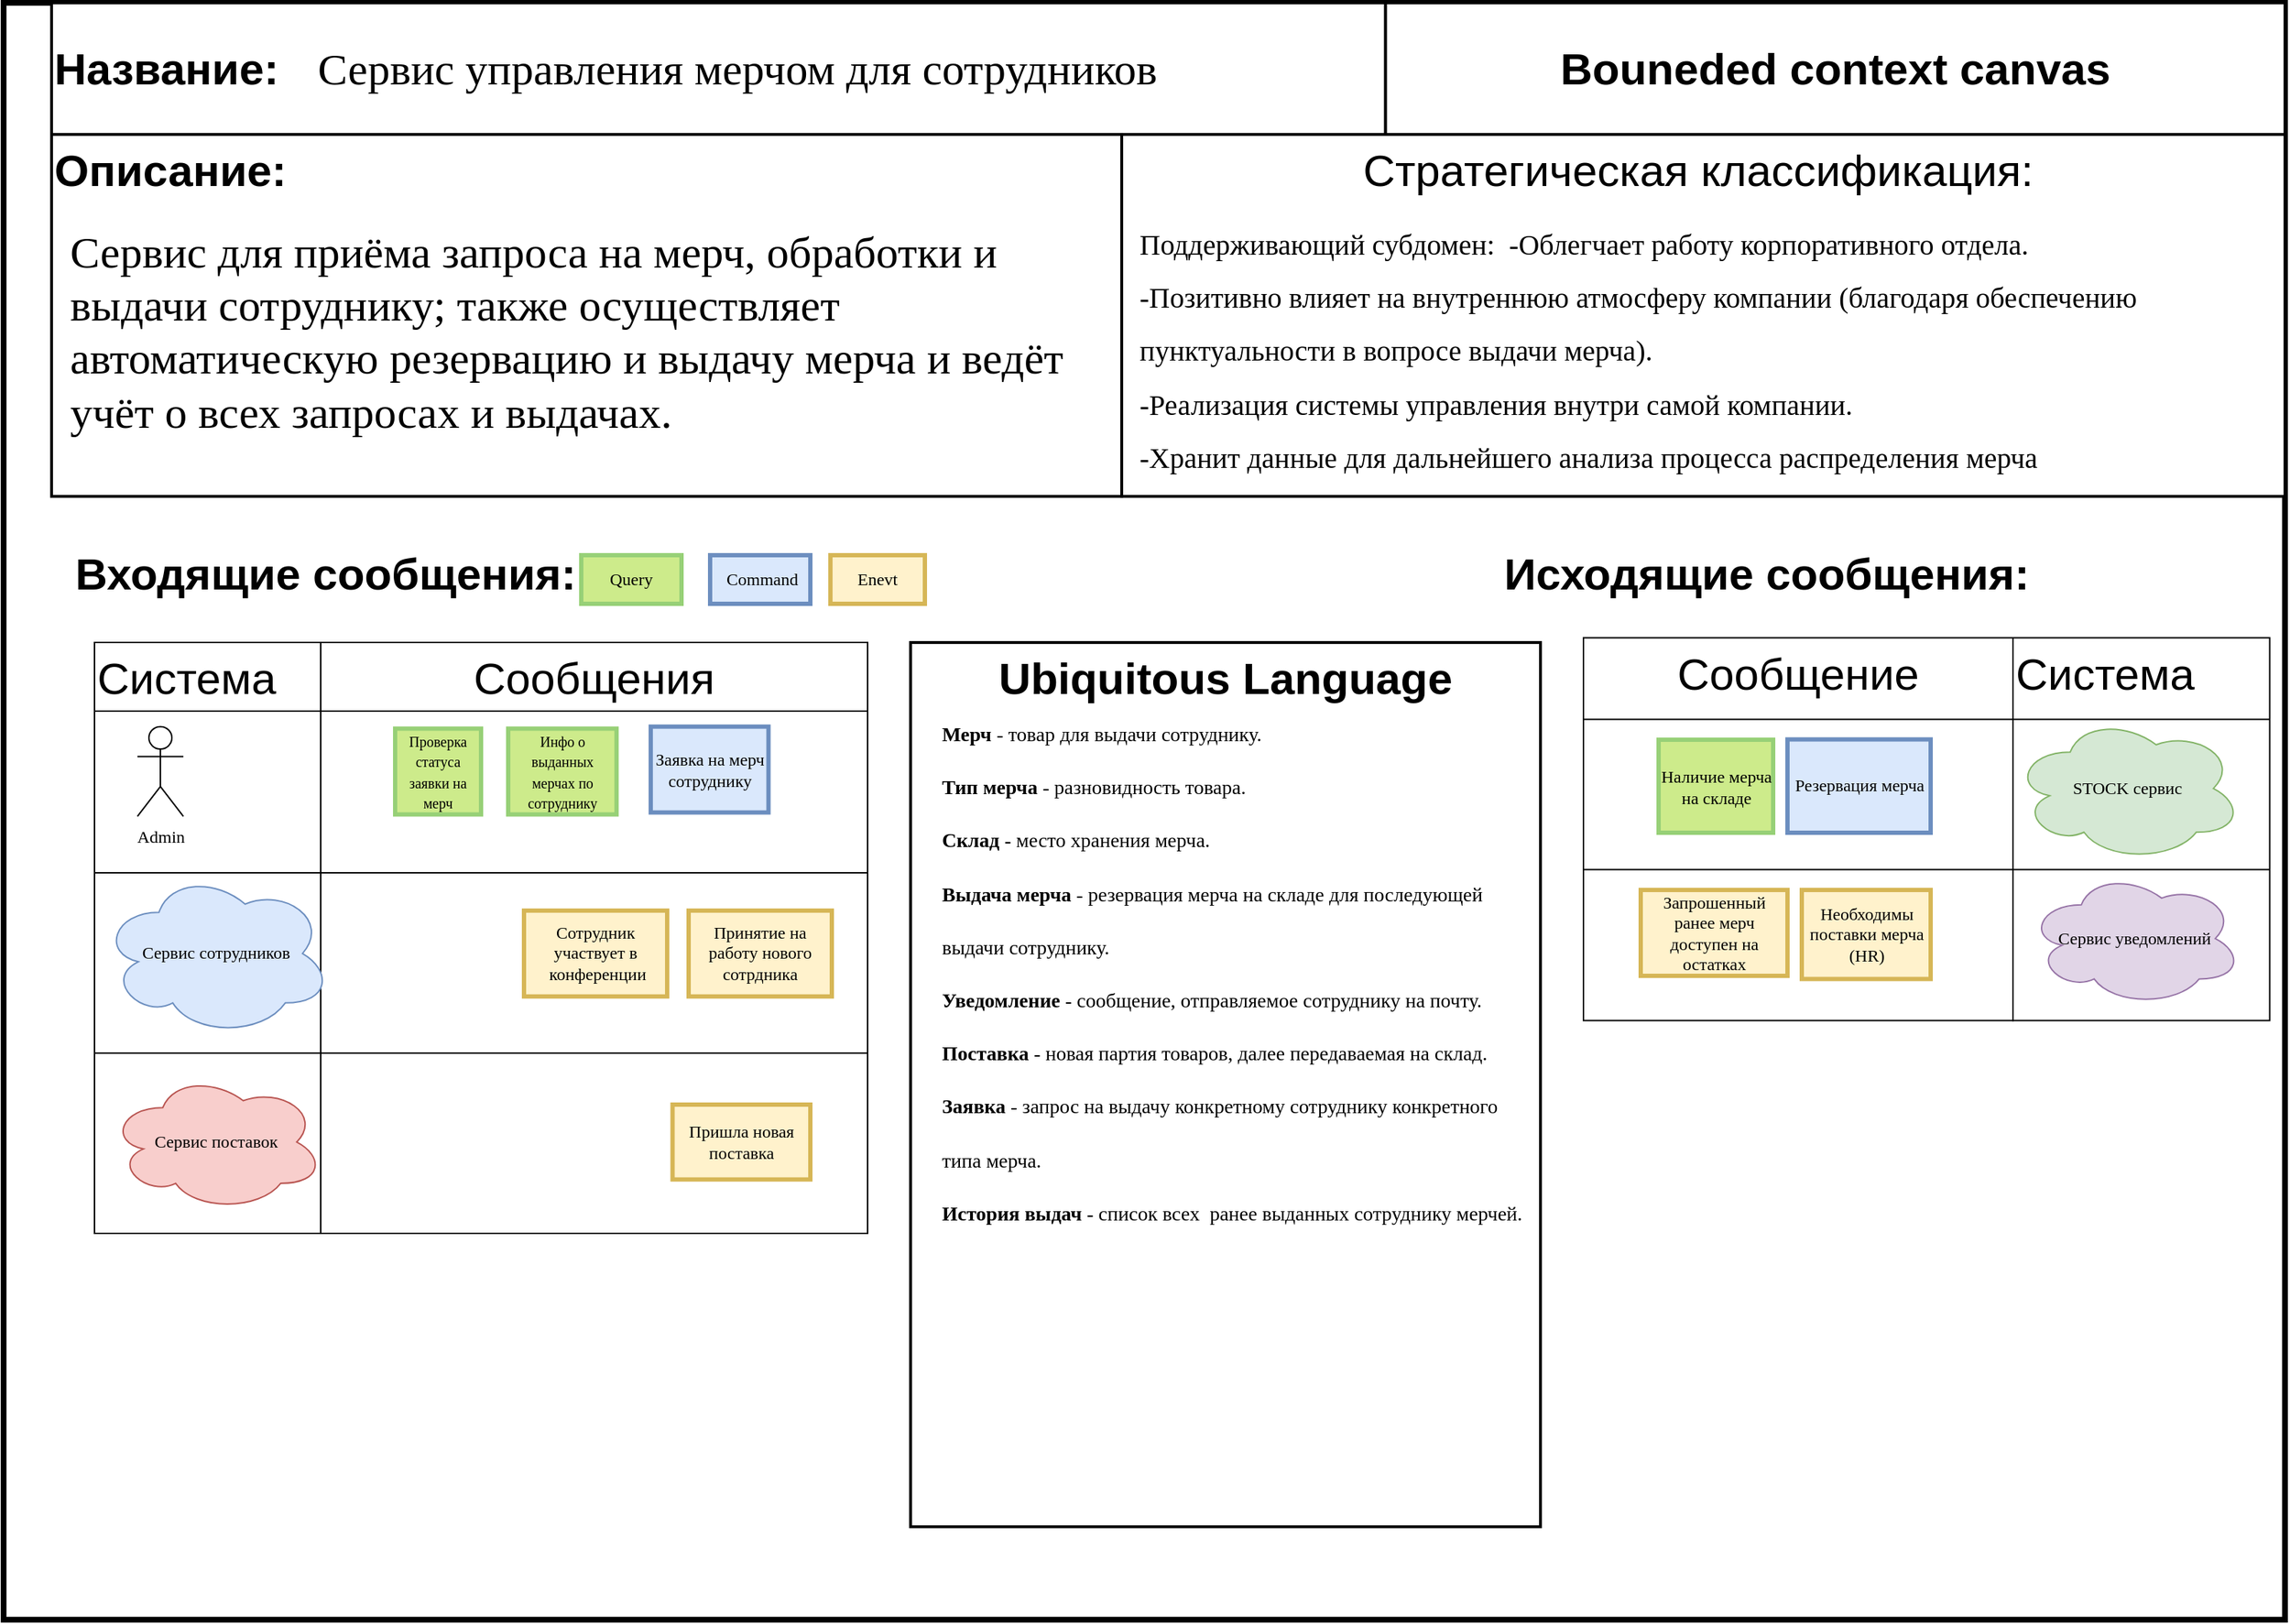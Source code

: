 <mxfile version="15.4.0" type="device"><diagram id="8OFZhzmo89h2vflNufuO" name="Page-1"><mxGraphModel dx="1841" dy="960" grid="1" gridSize="10" guides="1" tooltips="1" connect="1" arrows="1" fold="1" page="1" pageScale="1" pageWidth="827" pageHeight="1169" math="0" shadow="0"><root><mxCell id="0"/><mxCell id="1" parent="0"/><mxCell id="C2i8B1bdvemPvVyp_Ss8-22" value="" style="group;fontFamily=Comic Sans MS;" parent="1" vertex="1" connectable="0"><mxGeometry x="200" y="10" width="1440" height="1130" as="geometry"/></mxCell><mxCell id="C2i8B1bdvemPvVyp_Ss8-21" value="" style="group" parent="C2i8B1bdvemPvVyp_Ss8-22" vertex="1" connectable="0"><mxGeometry x="-100" width="1540" height="1130" as="geometry"/></mxCell><mxCell id="C2i8B1bdvemPvVyp_Ss8-2" value="" style="rounded=0;whiteSpace=wrap;html=1;strokeWidth=4;glass=0;shadow=0;sketch=0;" parent="C2i8B1bdvemPvVyp_Ss8-21" vertex="1"><mxGeometry x="-53.472" width="1593.472" height="1130.0" as="geometry"/></mxCell><mxCell id="C2i8B1bdvemPvVyp_Ss8-14" value="&lt;b&gt;Входящие сообщения:&lt;/b&gt;" style="text;html=1;strokeColor=none;fillColor=none;align=center;verticalAlign=middle;whiteSpace=wrap;rounded=0;shadow=0;glass=0;sketch=0;fontSize=31;" parent="C2i8B1bdvemPvVyp_Ss8-21" vertex="1"><mxGeometry x="-21.386" y="380.002" width="385" height="38.033" as="geometry"/></mxCell><mxCell id="C2i8B1bdvemPvVyp_Ss8-23" value="" style="shape=table;html=1;whiteSpace=wrap;startSize=0;container=1;collapsible=0;childLayout=tableLayout;rounded=0;shadow=0;glass=0;sketch=0;fontSize=31;strokeColor=default;strokeWidth=1;align=left;verticalAlign=top;flipH=1;" parent="C2i8B1bdvemPvVyp_Ss8-21" vertex="1"><mxGeometry x="10" y="447.06" width="540" height="412.94" as="geometry"/></mxCell><mxCell id="C2i8B1bdvemPvVyp_Ss8-24" value="" style="shape=partialRectangle;html=1;whiteSpace=wrap;collapsible=0;dropTarget=0;pointerEvents=0;fillColor=none;top=0;left=0;bottom=0;right=0;points=[[0,0.5],[1,0.5]];portConstraint=eastwest;rounded=0;shadow=0;glass=0;sketch=0;fontSize=31;strokeColor=default;strokeWidth=2;align=left;verticalAlign=top;" parent="C2i8B1bdvemPvVyp_Ss8-23" vertex="1"><mxGeometry width="540" height="48" as="geometry"/></mxCell><mxCell id="C2i8B1bdvemPvVyp_Ss8-25" value="Система" style="shape=partialRectangle;html=1;whiteSpace=wrap;connectable=0;fillColor=none;top=0;left=0;bottom=0;right=0;overflow=hidden;pointerEvents=1;rounded=0;shadow=0;glass=0;sketch=0;fontSize=31;strokeColor=default;strokeWidth=2;align=left;verticalAlign=top;" parent="C2i8B1bdvemPvVyp_Ss8-24" vertex="1"><mxGeometry width="158" height="48" as="geometry"><mxRectangle width="158" height="48" as="alternateBounds"/></mxGeometry></mxCell><mxCell id="C2i8B1bdvemPvVyp_Ss8-26" value="Сообщения" style="shape=partialRectangle;html=1;whiteSpace=wrap;connectable=0;fillColor=none;top=0;left=0;bottom=0;right=0;overflow=hidden;pointerEvents=1;rounded=0;shadow=0;glass=0;sketch=0;fontSize=31;strokeColor=default;strokeWidth=2;align=center;verticalAlign=top;" parent="C2i8B1bdvemPvVyp_Ss8-24" vertex="1"><mxGeometry x="158" width="382" height="48" as="geometry"><mxRectangle width="382" height="48" as="alternateBounds"/></mxGeometry></mxCell><mxCell id="C2i8B1bdvemPvVyp_Ss8-28" value="" style="shape=partialRectangle;html=1;whiteSpace=wrap;collapsible=0;dropTarget=0;pointerEvents=0;fillColor=none;top=0;left=0;bottom=0;right=0;points=[[0,0.5],[1,0.5]];portConstraint=eastwest;rounded=0;shadow=0;glass=0;sketch=0;fontSize=31;strokeColor=default;strokeWidth=2;align=left;verticalAlign=top;" parent="C2i8B1bdvemPvVyp_Ss8-23" vertex="1"><mxGeometry y="48" width="540" height="113" as="geometry"/></mxCell><mxCell id="C2i8B1bdvemPvVyp_Ss8-29" value="" style="shape=partialRectangle;html=1;whiteSpace=wrap;connectable=0;fillColor=none;top=0;left=0;bottom=0;right=0;overflow=hidden;pointerEvents=1;rounded=0;shadow=0;glass=0;sketch=0;fontSize=31;strokeColor=default;strokeWidth=2;align=left;verticalAlign=top;" parent="C2i8B1bdvemPvVyp_Ss8-28" vertex="1"><mxGeometry width="158" height="113" as="geometry"><mxRectangle width="158" height="113" as="alternateBounds"/></mxGeometry></mxCell><mxCell id="C2i8B1bdvemPvVyp_Ss8-30" value="" style="shape=partialRectangle;html=1;whiteSpace=wrap;connectable=0;fillColor=none;top=0;left=0;bottom=0;right=0;overflow=hidden;pointerEvents=1;rounded=0;shadow=0;glass=0;sketch=0;fontSize=31;strokeColor=default;strokeWidth=2;align=left;verticalAlign=top;" parent="C2i8B1bdvemPvVyp_Ss8-28" vertex="1"><mxGeometry x="158" width="382" height="113" as="geometry"><mxRectangle width="382" height="113" as="alternateBounds"/></mxGeometry></mxCell><mxCell id="C2i8B1bdvemPvVyp_Ss8-32" value="" style="shape=partialRectangle;html=1;whiteSpace=wrap;collapsible=0;dropTarget=0;pointerEvents=0;fillColor=none;top=0;left=0;bottom=0;right=0;points=[[0,0.5],[1,0.5]];portConstraint=eastwest;rounded=0;shadow=0;glass=0;sketch=0;fontSize=31;strokeColor=default;strokeWidth=2;align=left;verticalAlign=top;" parent="C2i8B1bdvemPvVyp_Ss8-23" vertex="1"><mxGeometry y="161" width="540" height="126" as="geometry"/></mxCell><mxCell id="C2i8B1bdvemPvVyp_Ss8-33" value="" style="shape=partialRectangle;html=1;whiteSpace=wrap;connectable=0;fillColor=none;top=0;left=0;bottom=0;right=0;overflow=hidden;pointerEvents=1;rounded=0;shadow=0;glass=0;sketch=0;fontSize=31;strokeColor=default;strokeWidth=2;align=left;verticalAlign=top;" parent="C2i8B1bdvemPvVyp_Ss8-32" vertex="1"><mxGeometry width="158" height="126" as="geometry"><mxRectangle width="158" height="126" as="alternateBounds"/></mxGeometry></mxCell><mxCell id="C2i8B1bdvemPvVyp_Ss8-34" value="" style="shape=partialRectangle;html=1;whiteSpace=wrap;connectable=0;fillColor=none;top=0;left=0;bottom=0;right=0;overflow=hidden;pointerEvents=1;rounded=0;shadow=0;glass=0;sketch=0;fontSize=31;strokeColor=default;strokeWidth=2;align=left;verticalAlign=top;" parent="C2i8B1bdvemPvVyp_Ss8-32" vertex="1"><mxGeometry x="158" width="382" height="126" as="geometry"><mxRectangle width="382" height="126" as="alternateBounds"/></mxGeometry></mxCell><mxCell id="2M9TAOMhykM8dCLTnyua-28" style="shape=partialRectangle;html=1;whiteSpace=wrap;collapsible=0;dropTarget=0;pointerEvents=0;fillColor=none;top=0;left=0;bottom=0;right=0;points=[[0,0.5],[1,0.5]];portConstraint=eastwest;rounded=0;shadow=0;glass=0;sketch=0;fontSize=31;strokeColor=default;strokeWidth=2;align=left;verticalAlign=top;" vertex="1" parent="C2i8B1bdvemPvVyp_Ss8-23"><mxGeometry y="287" width="540" height="126" as="geometry"/></mxCell><mxCell id="2M9TAOMhykM8dCLTnyua-29" style="shape=partialRectangle;html=1;whiteSpace=wrap;connectable=0;fillColor=none;top=0;left=0;bottom=0;right=0;overflow=hidden;pointerEvents=1;rounded=0;shadow=0;glass=0;sketch=0;fontSize=31;strokeColor=default;strokeWidth=2;align=left;verticalAlign=top;" vertex="1" parent="2M9TAOMhykM8dCLTnyua-28"><mxGeometry width="158" height="126" as="geometry"><mxRectangle width="158" height="126" as="alternateBounds"/></mxGeometry></mxCell><mxCell id="2M9TAOMhykM8dCLTnyua-30" style="shape=partialRectangle;html=1;whiteSpace=wrap;connectable=0;fillColor=none;top=0;left=0;bottom=0;right=0;overflow=hidden;pointerEvents=1;rounded=0;shadow=0;glass=0;sketch=0;fontSize=31;strokeColor=default;strokeWidth=2;align=left;verticalAlign=top;" vertex="1" parent="2M9TAOMhykM8dCLTnyua-28"><mxGeometry x="158" width="382" height="126" as="geometry"><mxRectangle width="382" height="126" as="alternateBounds"/></mxGeometry></mxCell><mxCell id="C2i8B1bdvemPvVyp_Ss8-36" value="" style="shape=table;html=1;whiteSpace=wrap;startSize=0;container=1;collapsible=0;childLayout=tableLayout;rounded=0;shadow=0;glass=0;sketch=0;fontSize=31;strokeColor=default;strokeWidth=1;align=left;verticalAlign=top;" parent="C2i8B1bdvemPvVyp_Ss8-21" vertex="1"><mxGeometry x="1050" y="443.74" width="479.31" height="267.52" as="geometry"/></mxCell><mxCell id="C2i8B1bdvemPvVyp_Ss8-37" value="" style="shape=partialRectangle;html=1;whiteSpace=wrap;collapsible=0;dropTarget=0;pointerEvents=0;fillColor=none;top=0;left=0;bottom=0;right=0;points=[[0,0.5],[1,0.5]];portConstraint=eastwest;rounded=0;shadow=0;glass=0;sketch=0;fontSize=31;strokeColor=default;strokeWidth=2;align=left;verticalAlign=top;" parent="C2i8B1bdvemPvVyp_Ss8-36" vertex="1"><mxGeometry width="479.31" height="57" as="geometry"/></mxCell><mxCell id="C2i8B1bdvemPvVyp_Ss8-38" value="Сообщение" style="shape=partialRectangle;html=1;whiteSpace=wrap;connectable=0;fillColor=none;top=0;left=0;bottom=0;right=0;overflow=hidden;pointerEvents=1;rounded=0;shadow=0;glass=0;sketch=0;fontSize=31;strokeColor=default;strokeWidth=2;align=center;verticalAlign=top;" parent="C2i8B1bdvemPvVyp_Ss8-37" vertex="1"><mxGeometry width="300" height="57" as="geometry"><mxRectangle width="300" height="57" as="alternateBounds"/></mxGeometry></mxCell><mxCell id="C2i8B1bdvemPvVyp_Ss8-39" value="Система" style="shape=partialRectangle;html=1;whiteSpace=wrap;connectable=0;fillColor=none;top=0;left=0;bottom=0;right=0;overflow=hidden;pointerEvents=1;rounded=0;shadow=0;glass=0;sketch=0;fontSize=31;strokeColor=default;strokeWidth=2;align=left;verticalAlign=top;" parent="C2i8B1bdvemPvVyp_Ss8-37" vertex="1"><mxGeometry x="300" width="179" height="57" as="geometry"><mxRectangle width="179" height="57" as="alternateBounds"/></mxGeometry></mxCell><mxCell id="C2i8B1bdvemPvVyp_Ss8-40" value="" style="shape=partialRectangle;html=1;whiteSpace=wrap;collapsible=0;dropTarget=0;pointerEvents=0;fillColor=none;top=0;left=0;bottom=0;right=0;points=[[0,0.5],[1,0.5]];portConstraint=eastwest;rounded=0;shadow=0;glass=0;sketch=0;fontSize=31;strokeColor=default;strokeWidth=2;align=left;verticalAlign=top;" parent="C2i8B1bdvemPvVyp_Ss8-36" vertex="1"><mxGeometry y="57" width="479.31" height="105" as="geometry"/></mxCell><mxCell id="C2i8B1bdvemPvVyp_Ss8-41" value="" style="shape=partialRectangle;html=1;whiteSpace=wrap;connectable=0;fillColor=none;top=0;left=0;bottom=0;right=0;overflow=hidden;pointerEvents=1;rounded=0;shadow=0;glass=0;sketch=0;fontSize=31;strokeColor=default;strokeWidth=2;align=left;verticalAlign=top;" parent="C2i8B1bdvemPvVyp_Ss8-40" vertex="1"><mxGeometry width="300" height="105" as="geometry"><mxRectangle width="300" height="105" as="alternateBounds"/></mxGeometry></mxCell><mxCell id="C2i8B1bdvemPvVyp_Ss8-42" value="" style="shape=partialRectangle;html=1;whiteSpace=wrap;connectable=0;fillColor=none;top=0;left=0;bottom=0;right=0;overflow=hidden;pointerEvents=1;rounded=0;shadow=0;glass=0;sketch=0;fontSize=31;strokeColor=default;strokeWidth=2;align=left;verticalAlign=top;" parent="C2i8B1bdvemPvVyp_Ss8-40" vertex="1"><mxGeometry x="300" width="179" height="105" as="geometry"><mxRectangle width="179" height="105" as="alternateBounds"/></mxGeometry></mxCell><mxCell id="C2i8B1bdvemPvVyp_Ss8-43" value="" style="shape=partialRectangle;html=1;whiteSpace=wrap;collapsible=0;dropTarget=0;pointerEvents=0;fillColor=none;top=0;left=0;bottom=0;right=0;points=[[0,0.5],[1,0.5]];portConstraint=eastwest;rounded=0;shadow=0;glass=0;sketch=0;fontSize=31;strokeColor=default;strokeWidth=2;align=left;verticalAlign=top;" parent="C2i8B1bdvemPvVyp_Ss8-36" vertex="1"><mxGeometry y="162" width="479.31" height="106" as="geometry"/></mxCell><mxCell id="C2i8B1bdvemPvVyp_Ss8-44" value="" style="shape=partialRectangle;html=1;whiteSpace=wrap;connectable=0;fillColor=none;top=0;left=0;bottom=0;right=0;overflow=hidden;pointerEvents=1;rounded=0;shadow=0;glass=0;sketch=0;fontSize=31;strokeColor=default;strokeWidth=2;align=left;verticalAlign=top;" parent="C2i8B1bdvemPvVyp_Ss8-43" vertex="1"><mxGeometry width="300" height="106" as="geometry"><mxRectangle width="300" height="106" as="alternateBounds"/></mxGeometry></mxCell><mxCell id="C2i8B1bdvemPvVyp_Ss8-45" value="" style="shape=partialRectangle;html=1;whiteSpace=wrap;connectable=0;fillColor=none;top=0;left=0;bottom=0;right=0;overflow=hidden;pointerEvents=1;rounded=0;shadow=0;glass=0;sketch=0;fontSize=31;strokeColor=default;strokeWidth=2;align=left;verticalAlign=top;" parent="C2i8B1bdvemPvVyp_Ss8-43" vertex="1"><mxGeometry x="300" width="179" height="106" as="geometry"><mxRectangle width="179" height="106" as="alternateBounds"/></mxGeometry></mxCell><mxCell id="2M9TAOMhykM8dCLTnyua-16" value="Admin" style="shape=umlActor;verticalLabelPosition=bottom;verticalAlign=top;html=1;outlineConnect=0;strokeWidth=1;fontFamily=Comic Sans MS;" vertex="1" parent="C2i8B1bdvemPvVyp_Ss8-21"><mxGeometry x="40" y="505.828" width="32.083" height="62.778" as="geometry"/></mxCell><mxCell id="2M9TAOMhykM8dCLTnyua-20" value="Сервис поставок" style="ellipse;shape=cloud;whiteSpace=wrap;html=1;fontFamily=Comic Sans MS;strokeWidth=1;fillColor=#f8cecc;strokeColor=#b85450;" vertex="1" parent="C2i8B1bdvemPvVyp_Ss8-21"><mxGeometry x="20.281" y="748.017" width="149.722" height="96.28" as="geometry"/></mxCell><mxCell id="2M9TAOMhykM8dCLTnyua-21" value="Сервис сотрудников" style="ellipse;shape=cloud;whiteSpace=wrap;html=1;fontFamily=Comic Sans MS;strokeWidth=1;fillColor=#dae8fc;strokeColor=#6c8ebf;" vertex="1" parent="C2i8B1bdvemPvVyp_Ss8-21"><mxGeometry x="14.934" y="606.86" width="160.417" height="115.093" as="geometry"/></mxCell><mxCell id="2M9TAOMhykM8dCLTnyua-33" value="Query" style="rounded=0;whiteSpace=wrap;html=1;labelBackgroundColor=none;fontFamily=Comic Sans MS;strokeWidth=3;fillColor=#cdeb8b;strokeColor=#97D077;glass=0;" vertex="1" parent="C2i8B1bdvemPvVyp_Ss8-21"><mxGeometry x="350" y="386.03" width="70" height="33.97" as="geometry"/></mxCell><mxCell id="2M9TAOMhykM8dCLTnyua-34" value="&amp;nbsp;Command" style="rounded=0;whiteSpace=wrap;html=1;glass=0;labelBackgroundColor=none;fontFamily=Comic Sans MS;strokeColor=#6c8ebf;strokeWidth=3;fillColor=#dae8fc;" vertex="1" parent="C2i8B1bdvemPvVyp_Ss8-21"><mxGeometry x="440" y="386.03" width="70" height="33.97" as="geometry"/></mxCell><mxCell id="2M9TAOMhykM8dCLTnyua-35" value="Enevt" style="rounded=0;whiteSpace=wrap;html=1;glass=0;labelBackgroundColor=none;fontFamily=Comic Sans MS;strokeColor=#d6b656;strokeWidth=3;fillColor=#fff2cc;" vertex="1" parent="C2i8B1bdvemPvVyp_Ss8-21"><mxGeometry x="524.03" y="386.03" width="65.97" height="33.97" as="geometry"/></mxCell><mxCell id="2M9TAOMhykM8dCLTnyua-38" value="&lt;font style=&quot;font-size: 10px&quot;&gt;Инфо о выданных мерчах по сотруднику&lt;/font&gt;" style="rounded=0;whiteSpace=wrap;html=1;labelBackgroundColor=none;fontFamily=Comic Sans MS;strokeWidth=3;fillColor=#cdeb8b;strokeColor=#97D077;glass=0;" vertex="1" parent="C2i8B1bdvemPvVyp_Ss8-21"><mxGeometry x="298.95" y="507.22" width="75.7" height="60" as="geometry"/></mxCell><mxCell id="2M9TAOMhykM8dCLTnyua-39" value="Заявка на мерч сотруднику" style="rounded=0;whiteSpace=wrap;html=1;glass=0;labelBackgroundColor=none;fontFamily=Comic Sans MS;strokeColor=#6c8ebf;strokeWidth=3;fillColor=#dae8fc;" vertex="1" parent="C2i8B1bdvemPvVyp_Ss8-21"><mxGeometry x="398.54" y="505.83" width="82.22" height="60" as="geometry"/></mxCell><mxCell id="2M9TAOMhykM8dCLTnyua-102" value="Пришла новая поставка" style="rounded=0;whiteSpace=wrap;html=1;glass=0;labelBackgroundColor=none;fontFamily=Comic Sans MS;strokeColor=#d6b656;strokeWidth=3;fillColor=#fff2cc;" vertex="1" parent="C2i8B1bdvemPvVyp_Ss8-21"><mxGeometry x="413.749" y="770.004" width="96.25" height="52.315" as="geometry"/></mxCell><mxCell id="2M9TAOMhykM8dCLTnyua-104" value="Сотрудник участвует в&lt;br&gt;&amp;nbsp;конференции" style="rounded=0;whiteSpace=wrap;html=1;glass=0;labelBackgroundColor=none;fontFamily=Comic Sans MS;strokeColor=#d6b656;strokeWidth=3;fillColor=#fff2cc;" vertex="1" parent="C2i8B1bdvemPvVyp_Ss8-21"><mxGeometry x="310" y="634.41" width="100" height="60" as="geometry"/></mxCell><mxCell id="2M9TAOMhykM8dCLTnyua-105" value="Принятие на работу нового сотрдника" style="rounded=0;whiteSpace=wrap;html=1;glass=0;labelBackgroundColor=none;fontFamily=Comic Sans MS;strokeColor=#d6b656;strokeWidth=3;fillColor=#fff2cc;" vertex="1" parent="C2i8B1bdvemPvVyp_Ss8-21"><mxGeometry x="425" y="634.41" width="100" height="60" as="geometry"/></mxCell><mxCell id="C2i8B1bdvemPvVyp_Ss8-9" value="&lt;b&gt;Ubiquitous Language&lt;/b&gt;&lt;br&gt;" style="rounded=0;whiteSpace=wrap;html=1;shadow=0;strokeColor=default;strokeWidth=2;verticalAlign=top;fontSize=31;fontStyle=0" parent="C2i8B1bdvemPvVyp_Ss8-21" vertex="1"><mxGeometry x="580" y="447.06" width="440" height="618" as="geometry"/></mxCell><mxCell id="2M9TAOMhykM8dCLTnyua-200" value="STOCK сервис" style="ellipse;shape=cloud;whiteSpace=wrap;html=1;fontFamily=Comic Sans MS;strokeWidth=1;labelBackgroundColor=none;labelBorderColor=none;fillColor=#D5E8D4;strokeColor=#82b366;" vertex="1" parent="C2i8B1bdvemPvVyp_Ss8-21"><mxGeometry x="1350" y="498.14" width="160" height="101.86" as="geometry"/></mxCell><mxCell id="2M9TAOMhykM8dCLTnyua-201" value="&lt;font style=&quot;font-size: 12px&quot;&gt;Наличие мерча на складе&lt;/font&gt;" style="rounded=0;whiteSpace=wrap;html=1;labelBackgroundColor=none;fontFamily=Comic Sans MS;strokeWidth=3;fillColor=#cdeb8b;strokeColor=#97D077;glass=0;" vertex="1" parent="C2i8B1bdvemPvVyp_Ss8-21"><mxGeometry x="1102.5" y="515" width="80" height="65" as="geometry"/></mxCell><mxCell id="2M9TAOMhykM8dCLTnyua-202" value="Резервация мерча" style="rounded=0;whiteSpace=wrap;html=1;glass=0;labelBackgroundColor=none;fontFamily=Comic Sans MS;strokeColor=#6c8ebf;strokeWidth=3;fillColor=#dae8fc;" vertex="1" parent="C2i8B1bdvemPvVyp_Ss8-21"><mxGeometry x="1192.5" y="514.77" width="100" height="65.23" as="geometry"/></mxCell><mxCell id="2M9TAOMhykM8dCLTnyua-206" value="Сервис уведомлений" style="ellipse;shape=cloud;whiteSpace=wrap;html=1;rounded=0;glass=0;labelBackgroundColor=none;fontFamily=Comic Sans MS;strokeColor=#9673a6;strokeWidth=1;fillColor=#e1d5e7;" vertex="1" parent="C2i8B1bdvemPvVyp_Ss8-21"><mxGeometry x="1360.281" y="606.856" width="149.722" height="94.167" as="geometry"/></mxCell><mxCell id="2M9TAOMhykM8dCLTnyua-268" value="Запрошенный ранее мерч доступен на остатках" style="rounded=0;whiteSpace=wrap;html=1;glass=0;labelBackgroundColor=none;fontFamily=Comic Sans MS;strokeColor=#d6b656;strokeWidth=3;fillColor=#fff2cc;" vertex="1" parent="C2i8B1bdvemPvVyp_Ss8-21"><mxGeometry x="1090" y="619.99" width="102.5" height="60.01" as="geometry"/></mxCell><mxCell id="2M9TAOMhykM8dCLTnyua-269" value="Необходимы поставки мерча (HR)" style="rounded=0;whiteSpace=wrap;html=1;glass=0;labelBackgroundColor=none;fontFamily=Comic Sans MS;strokeColor=#d6b656;strokeWidth=3;fillColor=#fff2cc;" vertex="1" parent="C2i8B1bdvemPvVyp_Ss8-21"><mxGeometry x="1202.5" y="619.99" width="90" height="62.23" as="geometry"/></mxCell><mxCell id="C2i8B1bdvemPvVyp_Ss8-46" value="&lt;font face=&quot;Comic Sans MS&quot; style=&quot;font-size: 14px&quot;&gt;&lt;b&gt;Мерч&lt;/b&gt; - товар для выдачи сотруднику.&lt;br&gt;&lt;b&gt;Тип мерча &lt;/b&gt;- разновидность товара.&lt;br&gt;&lt;b&gt;Склад&lt;/b&gt; - место хранения мерча.&lt;br&gt;&lt;b&gt;Выдача мерча&lt;/b&gt; - резервация мерча на складе для последующей выдачи сотруднику.&lt;br&gt;&lt;b&gt;Уведомление&lt;/b&gt; - сообщение, отправляемое сотруднику на почту.&amp;nbsp;&lt;br&gt;&lt;b&gt;Поставка&lt;/b&gt; - новая партия товаров, далее передаваемая на склад.&lt;br&gt;&lt;b&gt;Заявка&lt;/b&gt; - запрос на выдачу конкретному сотруднику конкретного типа мерча.&lt;br&gt;&lt;b&gt;История выдач &lt;/b&gt;- список всех&amp;nbsp; ранее&amp;nbsp;&lt;/font&gt;&lt;span style=&quot;font-family: &amp;#34;comic sans ms&amp;#34; ; font-size: 14px&quot;&gt;выданных&lt;/span&gt;&lt;font face=&quot;Comic Sans MS&quot; style=&quot;font-size: 14px&quot;&gt;&amp;nbsp;сотруднику мерчей.&lt;br&gt;&lt;/font&gt;" style="text;html=1;strokeColor=none;fillColor=none;align=left;verticalAlign=top;whiteSpace=wrap;rounded=0;shadow=0;glass=0;sketch=0;fontSize=31;" parent="C2i8B1bdvemPvVyp_Ss8-21" vertex="1"><mxGeometry x="600" y="480" width="420" height="570" as="geometry"/></mxCell><mxCell id="2M9TAOMhykM8dCLTnyua-270" value="&lt;font style=&quot;font-size: 10px&quot;&gt;Проверка статуса заявки на мерч&lt;/font&gt;" style="rounded=0;whiteSpace=wrap;html=1;labelBackgroundColor=none;fontFamily=Comic Sans MS;strokeWidth=3;fillColor=#cdeb8b;strokeColor=#97D077;glass=0;" vertex="1" parent="C2i8B1bdvemPvVyp_Ss8-21"><mxGeometry x="220.0" y="507.22" width="60" height="60" as="geometry"/></mxCell><mxCell id="C2i8B1bdvemPvVyp_Ss8-19" value="" style="group" parent="C2i8B1bdvemPvVyp_Ss8-22" vertex="1" connectable="0"><mxGeometry x="-120" width="1560" height="418.035" as="geometry"/></mxCell><mxCell id="C2i8B1bdvemPvVyp_Ss8-5" value="" style="group;strokeColor=none;shadow=0;align=left;" parent="C2i8B1bdvemPvVyp_Ss8-19" vertex="1" connectable="0"><mxGeometry width="1560" height="91.97" as="geometry"/></mxCell><mxCell id="C2i8B1bdvemPvVyp_Ss8-17" value="" style="group" parent="C2i8B1bdvemPvVyp_Ss8-5" vertex="1" connectable="0"><mxGeometry width="1560" height="91.97" as="geometry"/></mxCell><mxCell id="C2i8B1bdvemPvVyp_Ss8-4" value="&lt;font style=&quot;font-size: 31px&quot;&gt;&lt;b&gt;Bouneded context canvas&lt;/b&gt;&lt;/font&gt;" style="rounded=0;whiteSpace=wrap;html=1;strokeWidth=2;strokeColor=default;" parent="C2i8B1bdvemPvVyp_Ss8-17" vertex="1"><mxGeometry x="931.667" width="628.333" height="91.97" as="geometry"/></mxCell><mxCell id="C2i8B1bdvemPvVyp_Ss8-16" value="" style="group" parent="C2i8B1bdvemPvVyp_Ss8-17" vertex="1" connectable="0"><mxGeometry width="931.667" height="91.97" as="geometry"/></mxCell><mxCell id="C2i8B1bdvemPvVyp_Ss8-3" value="&lt;b&gt;&lt;font style=&quot;font-size: 31px&quot;&gt;Название:&amp;nbsp;&lt;/font&gt;&lt;/b&gt;" style="rounded=0;whiteSpace=wrap;html=1;strokeWidth=2;align=left;" parent="C2i8B1bdvemPvVyp_Ss8-16" vertex="1"><mxGeometry width="931.667" height="91.97" as="geometry"/></mxCell><mxCell id="C2i8B1bdvemPvVyp_Ss8-13" value="&lt;font face=&quot;Comic Sans MS&quot;&gt;Сервис управления мерчом для сотрудников&lt;/font&gt;" style="text;html=1;strokeColor=none;fillColor=none;align=left;verticalAlign=middle;whiteSpace=wrap;rounded=0;shadow=0;fontSize=31;" parent="C2i8B1bdvemPvVyp_Ss8-16" vertex="1"><mxGeometry x="184.167" y="11.496" width="725.833" height="68.977" as="geometry"/></mxCell><mxCell id="C2i8B1bdvemPvVyp_Ss8-8" value="&lt;font style=&quot;font-size: 31px&quot;&gt;Стратегическая классификация:&amp;nbsp;&lt;/font&gt;" style="rounded=0;whiteSpace=wrap;html=1;shadow=0;strokeColor=default;strokeWidth=2;verticalAlign=top;spacingRight=0;spacing=2;sketch=0;" parent="C2i8B1bdvemPvVyp_Ss8-19" vertex="1"><mxGeometry x="747.5" y="91.97" width="812.5" height="252.917" as="geometry"/></mxCell><mxCell id="C2i8B1bdvemPvVyp_Ss8-18" value="" style="group" parent="C2i8B1bdvemPvVyp_Ss8-19" vertex="1" connectable="0"><mxGeometry y="91.97" width="747.5" height="252.917" as="geometry"/></mxCell><mxCell id="C2i8B1bdvemPvVyp_Ss8-7" value="&lt;font style=&quot;font-size: 31px&quot;&gt;&lt;b&gt;Описание:&lt;/b&gt;&lt;/font&gt;" style="rounded=0;whiteSpace=wrap;html=1;shadow=0;strokeColor=default;strokeWidth=2;align=left;verticalAlign=top;" parent="C2i8B1bdvemPvVyp_Ss8-18" vertex="1"><mxGeometry width="747.5" height="252.917" as="geometry"/></mxCell><mxCell id="C2i8B1bdvemPvVyp_Ss8-12" value="&lt;font face=&quot;Comic Sans MS&quot;&gt;Сервис для приёма запроса на мерч, обработки и выдачи сотруднику; также осуществляет автоматическую резервацию и выдачу мерча и ведёт учёт о всех запросах и выдачах.&lt;/font&gt;" style="text;html=1;strokeColor=none;fillColor=none;align=left;verticalAlign=top;whiteSpace=wrap;rounded=0;shadow=0;fontSize=31;" parent="C2i8B1bdvemPvVyp_Ss8-18" vertex="1"><mxGeometry x="10.833" y="57.481" width="725.833" height="183.94" as="geometry"/></mxCell><mxCell id="HIC7lZ4OM-H-9Ils8Dxd-2" value="&lt;font style=&quot;font-size: 20px&quot;&gt;&lt;font face=&quot;Comic Sans MS&quot; style=&quot;font-size: 20px&quot;&gt;Поддерживающий субдомен:&amp;nbsp; -Облегчает работу корпоративного отдела.&lt;br&gt;-Позитивно влияет на внутреннюю атмосферу компании (благодаря обеспечению пунктуальности в вопросе выдачи мерча).&lt;br&gt;-Реализация системы управления внутри самой компании.&lt;br&gt;-Хранит данные для дальнейшего анализа процесса распределения мерча&lt;br&gt;&lt;br&gt;&lt;/font&gt;&lt;br&gt;&lt;/font&gt;" style="text;html=1;strokeColor=none;fillColor=none;align=left;verticalAlign=top;whiteSpace=wrap;rounded=0;shadow=0;fontSize=31;" parent="C2i8B1bdvemPvVyp_Ss8-19" vertex="1"><mxGeometry x="757.91" y="140" width="791.67" height="227.69" as="geometry"/></mxCell><mxCell id="C2i8B1bdvemPvVyp_Ss8-15" value="&lt;b&gt;Исходящие сообщения:&lt;/b&gt;" style="text;html=1;strokeColor=none;fillColor=none;align=center;verticalAlign=middle;whiteSpace=wrap;rounded=0;shadow=0;glass=0;sketch=0;fontSize=31;" parent="C2i8B1bdvemPvVyp_Ss8-19" vertex="1"><mxGeometry x="1000.003" y="380.002" width="395.694" height="38.033" as="geometry"/></mxCell></root></mxGraphModel></diagram></mxfile>